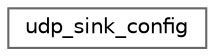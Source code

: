digraph "类继承关系图"
{
 // LATEX_PDF_SIZE
  bgcolor="transparent";
  edge [fontname=Helvetica,fontsize=10,labelfontname=Helvetica,labelfontsize=10];
  node [fontname=Helvetica,fontsize=10,shape=box,height=0.2,width=0.4];
  rankdir="LR";
  Node0 [id="Node000000",label="udp_sink_config",height=0.2,width=0.4,color="grey40", fillcolor="white", style="filled",URL="$structspdlog_1_1sinks_1_1udp__sink__config.html",tooltip=" "];
}
